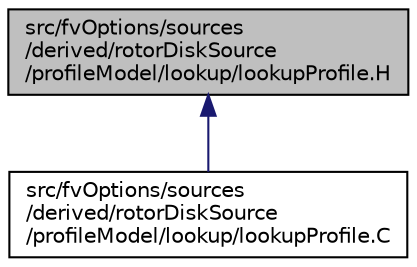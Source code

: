 digraph "src/fvOptions/sources/derived/rotorDiskSource/profileModel/lookup/lookupProfile.H"
{
  bgcolor="transparent";
  edge [fontname="Helvetica",fontsize="10",labelfontname="Helvetica",labelfontsize="10"];
  node [fontname="Helvetica",fontsize="10",shape=record];
  Node1 [label="src/fvOptions/sources\l/derived/rotorDiskSource\l/profileModel/lookup/lookupProfile.H",height=0.2,width=0.4,color="black", fillcolor="grey75", style="filled", fontcolor="black"];
  Node1 -> Node2 [dir="back",color="midnightblue",fontsize="10",style="solid",fontname="Helvetica"];
  Node2 [label="src/fvOptions/sources\l/derived/rotorDiskSource\l/profileModel/lookup/lookupProfile.C",height=0.2,width=0.4,color="black",URL="$a06582.html"];
}
